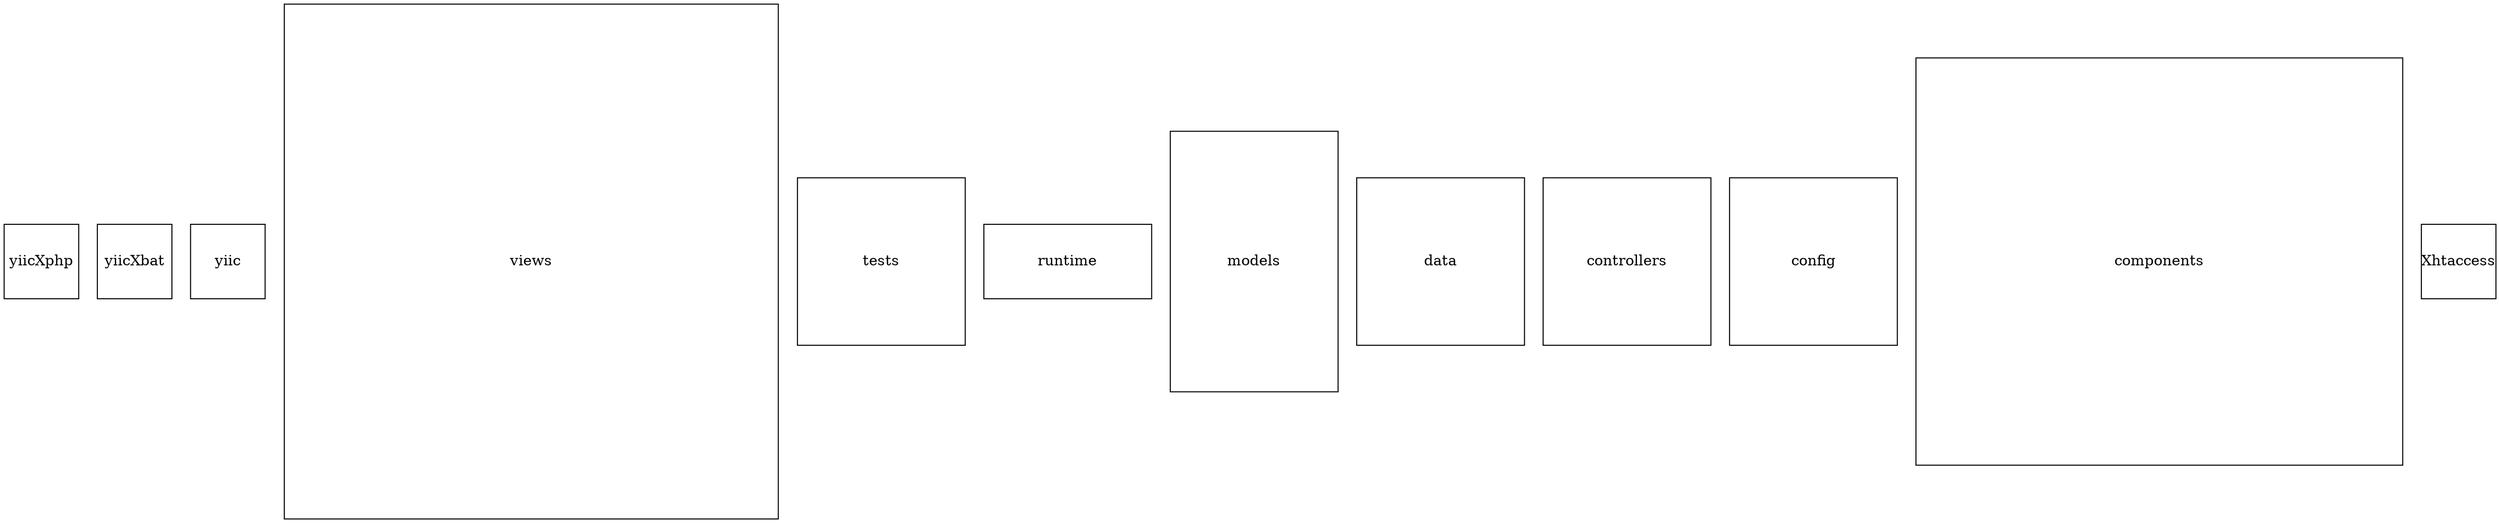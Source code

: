 digraph G {
yiicXphp [shape="rectangle" width="1", height="1", fixedsize=true, type="leaf"];
yiicXbat [shape="rectangle" width="1", height="1", fixedsize=true, type="leaf"];
yiic [shape="rectangle" width="1", height="1", fixedsize=true, type="leaf"];
views [shape="rectangle" width="6.625", height="6.91666666667", fixedsize=true, type="node"];
tests [shape="rectangle" width="2.25", height="2.25", fixedsize=true, type="node"];
runtime [shape="rectangle" width="2.25", height="1", fixedsize=true, type="node"];
models [shape="rectangle" width="2.25", height="3.5", fixedsize=true, type="node"];
data [shape="rectangle" width="2.25", height="2.25", fixedsize=true, type="node"];
controllers [shape="rectangle" width="2.25", height="2.25", fixedsize=true, type="node"];
config [shape="rectangle" width="2.25", height="2.25", fixedsize=true, type="node"];
components [shape="rectangle" width="6.52777777778", height="5.47222222222", fixedsize=true, type="node"];
Xhtaccess [shape="rectangle" width="1", height="1", fixedsize=true, type="leaf"];
}
